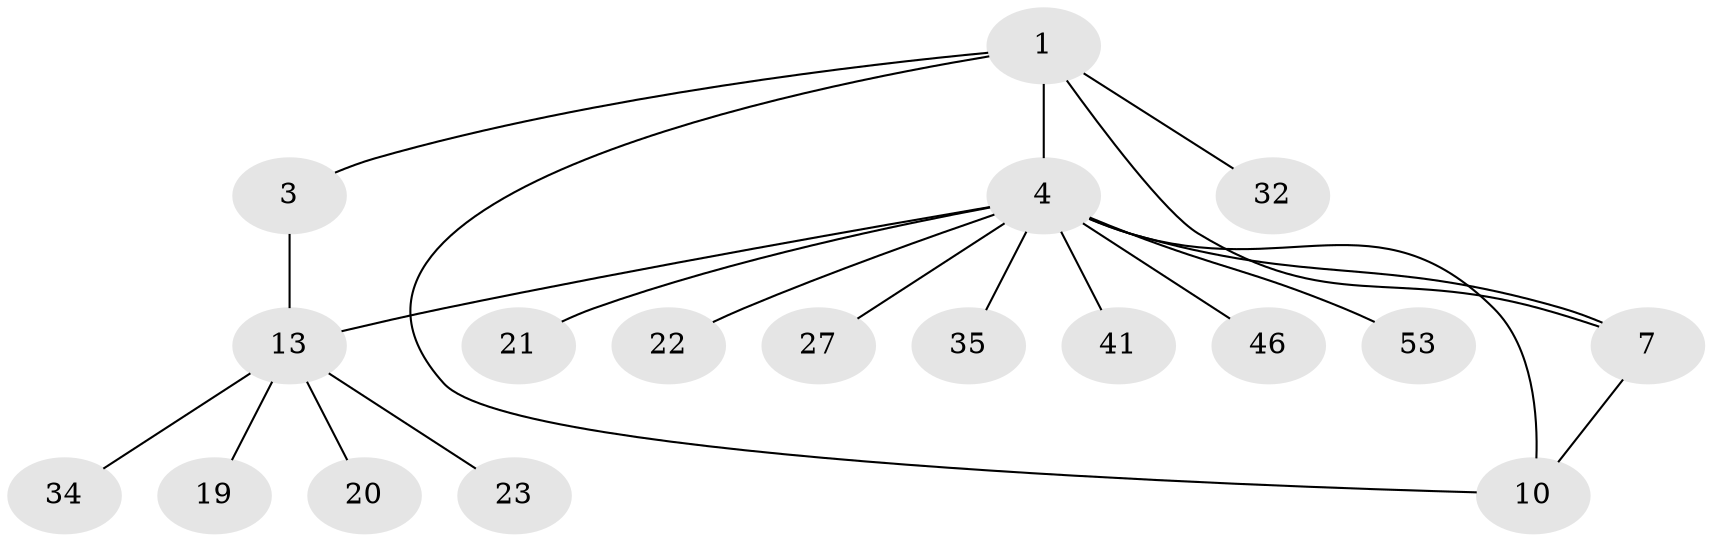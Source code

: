 // original degree distribution, {6: 0.015873015873015872, 3: 0.09523809523809523, 4: 0.06349206349206349, 5: 0.031746031746031744, 8: 0.047619047619047616, 7: 0.015873015873015872, 9: 0.031746031746031744, 2: 0.1111111111111111, 1: 0.5873015873015873}
// Generated by graph-tools (version 1.1) at 2025/19/03/04/25 18:19:36]
// undirected, 18 vertices, 21 edges
graph export_dot {
graph [start="1"]
  node [color=gray90,style=filled];
  1 [super="+9+2+55"];
  3 [super="+40"];
  4 [super="+5+16+6+11+38"];
  7 [super="+8+28+47+61+62+63"];
  10 [super="+12+18"];
  13 [super="+14"];
  19;
  20 [super="+56+48"];
  21;
  22;
  23;
  27 [super="+49"];
  32 [super="+44+57"];
  34;
  35;
  41 [super="+43"];
  46;
  53;
  1 -- 3 [weight=2];
  1 -- 7 [weight=2];
  1 -- 32;
  1 -- 10;
  1 -- 4 [weight=2];
  3 -- 13;
  4 -- 21;
  4 -- 27;
  4 -- 13 [weight=3];
  4 -- 41 [weight=2];
  4 -- 7 [weight=2];
  4 -- 35;
  4 -- 10 [weight=2];
  4 -- 46;
  4 -- 53;
  4 -- 22;
  7 -- 10;
  13 -- 34;
  13 -- 19;
  13 -- 20;
  13 -- 23;
}
